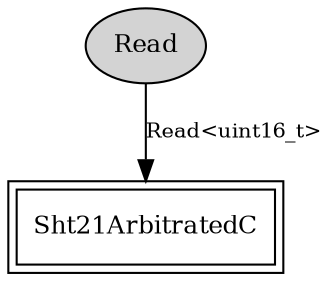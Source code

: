 digraph "tos.chips.sht21.Sht21RawHumidityC" {
  n0x40cf0c80 [shape=ellipse, style=filled, label="Read", fontsize=12];
  "Sht21ArbitratedC" [fontsize=12, shape=box,peripheries=2, URL="../chtml/tos.chips.sht21.Sht21ArbitratedC.html"];
  "n0x40cf0c80" -> "Sht21ArbitratedC" [label="Read<uint16_t>", URL="../ihtml/tos.interfaces.Read.html", fontsize=10];
}
